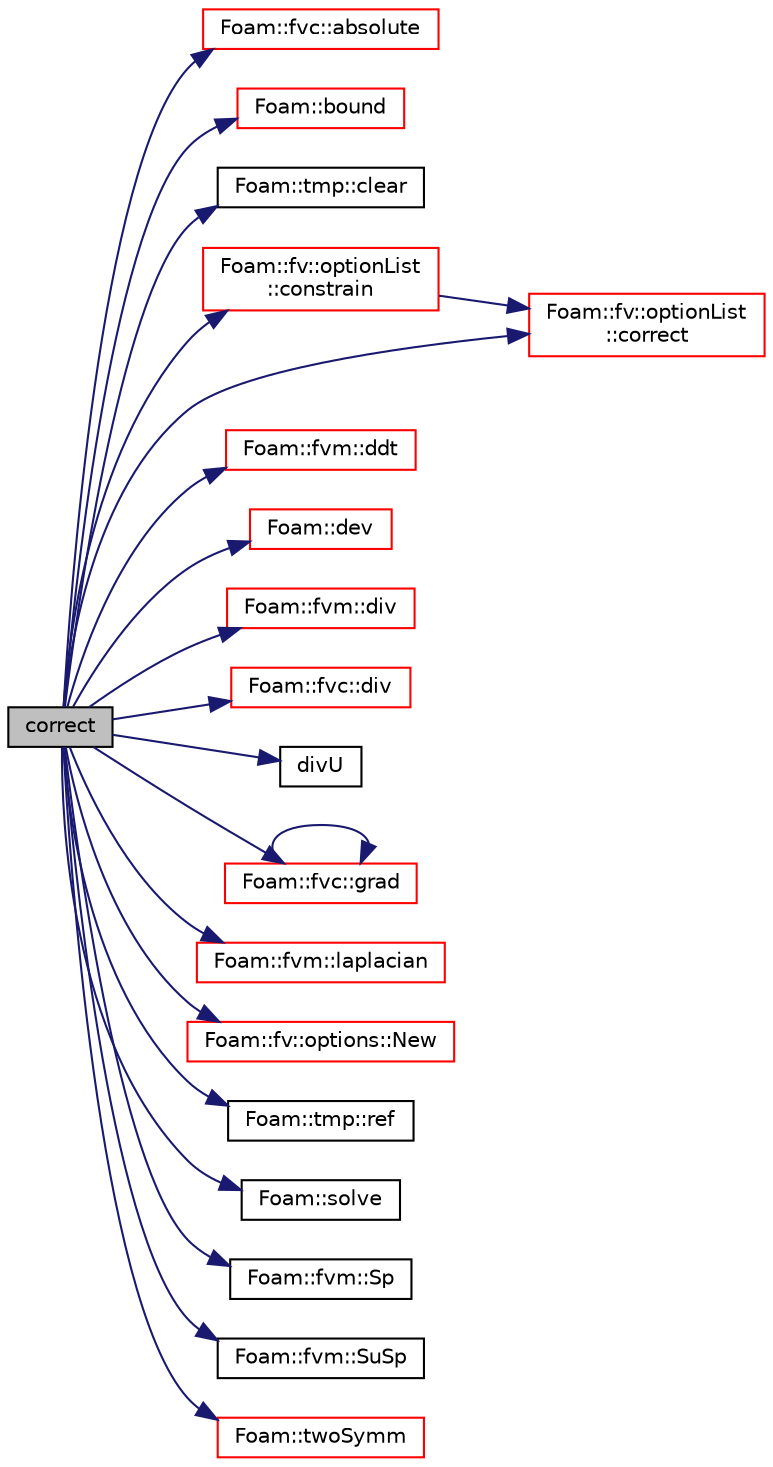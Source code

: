 digraph "correct"
{
  bgcolor="transparent";
  edge [fontname="Helvetica",fontsize="10",labelfontname="Helvetica",labelfontsize="10"];
  node [fontname="Helvetica",fontsize="10",shape=record];
  rankdir="LR";
  Node1057 [label="correct",height=0.2,width=0.4,color="black", fillcolor="grey75", style="filled", fontcolor="black"];
  Node1057 -> Node1058 [color="midnightblue",fontsize="10",style="solid",fontname="Helvetica"];
  Node1058 [label="Foam::fvc::absolute",height=0.2,width=0.4,color="red",URL="$a21861.html#ad0e401d18e49e4db619881bf6671d8bf",tooltip="Return the given relative flux in absolute form. "];
  Node1057 -> Node1387 [color="midnightblue",fontsize="10",style="solid",fontname="Helvetica"];
  Node1387 [label="Foam::bound",height=0.2,width=0.4,color="red",URL="$a21851.html#a334b2a2d0ce7997d360f7a018174a077",tooltip="Bound the given scalar field if it has gone unbounded. "];
  Node1057 -> Node1399 [color="midnightblue",fontsize="10",style="solid",fontname="Helvetica"];
  Node1399 [label="Foam::tmp::clear",height=0.2,width=0.4,color="black",URL="$a27077.html#adf1d9633e64d0de6a36e0af17ccd8163",tooltip="If object pointer points to valid object: "];
  Node1057 -> Node1400 [color="midnightblue",fontsize="10",style="solid",fontname="Helvetica"];
  Node1400 [label="Foam::fv::optionList\l::constrain",height=0.2,width=0.4,color="red",URL="$a22669.html#ab41c286bca1d06f1df7ae33c4f45b1bd",tooltip="Apply constraints to equation. "];
  Node1400 -> Node1407 [color="midnightblue",fontsize="10",style="solid",fontname="Helvetica"];
  Node1407 [label="Foam::fv::optionList\l::correct",height=0.2,width=0.4,color="red",URL="$a22669.html#ae3e6a795c3429c465e44e8953d47e34a",tooltip="Apply correction to field. "];
  Node1057 -> Node1407 [color="midnightblue",fontsize="10",style="solid",fontname="Helvetica"];
  Node1057 -> Node1414 [color="midnightblue",fontsize="10",style="solid",fontname="Helvetica"];
  Node1414 [label="Foam::fvm::ddt",height=0.2,width=0.4,color="red",URL="$a21862.html#a2d88eca98ab69b84af7ddb96e35f5a44"];
  Node1057 -> Node1415 [color="midnightblue",fontsize="10",style="solid",fontname="Helvetica"];
  Node1415 [label="Foam::dev",height=0.2,width=0.4,color="red",URL="$a21851.html#a042ede1d98e91923a7cc5e14e9f86854"];
  Node1057 -> Node1416 [color="midnightblue",fontsize="10",style="solid",fontname="Helvetica"];
  Node1416 [label="Foam::fvm::div",height=0.2,width=0.4,color="red",URL="$a21862.html#a058dd4757c11ae656c8d576632b33d25"];
  Node1057 -> Node1152 [color="midnightblue",fontsize="10",style="solid",fontname="Helvetica"];
  Node1152 [label="Foam::fvc::div",height=0.2,width=0.4,color="red",URL="$a21861.html#a585533948ad80abfe589d920c641f251"];
  Node1057 -> Node1425 [color="midnightblue",fontsize="10",style="solid",fontname="Helvetica"];
  Node1425 [label="divU",height=0.2,width=0.4,color="black",URL="$a39761.html#a09bc63f3dad0c233d722b7374810ad3d"];
  Node1057 -> Node1426 [color="midnightblue",fontsize="10",style="solid",fontname="Helvetica"];
  Node1426 [label="Foam::fvc::grad",height=0.2,width=0.4,color="red",URL="$a21861.html#a7c00ec90ecc15ed3005255e42c52827a"];
  Node1426 -> Node1426 [color="midnightblue",fontsize="10",style="solid",fontname="Helvetica"];
  Node1057 -> Node1428 [color="midnightblue",fontsize="10",style="solid",fontname="Helvetica"];
  Node1428 [label="Foam::fvm::laplacian",height=0.2,width=0.4,color="red",URL="$a21862.html#a05679b154654e47e9f1e2fbd2bc0bae0"];
  Node1057 -> Node1429 [color="midnightblue",fontsize="10",style="solid",fontname="Helvetica"];
  Node1429 [label="Foam::fv::options::New",height=0.2,width=0.4,color="red",URL="$a22673.html#a616ee355e53d26b92cf6a39d39f5c594",tooltip="Construct fvOptions and register to datbase if not present. "];
  Node1057 -> Node1173 [color="midnightblue",fontsize="10",style="solid",fontname="Helvetica"];
  Node1173 [label="Foam::tmp::ref",height=0.2,width=0.4,color="black",URL="$a27077.html#aeaf81e641282874cef07f5b808efc83b",tooltip="Return non-const reference or generate a fatal error. "];
  Node1057 -> Node1442 [color="midnightblue",fontsize="10",style="solid",fontname="Helvetica"];
  Node1442 [label="Foam::solve",height=0.2,width=0.4,color="black",URL="$a21851.html#a8d0243cca6dbaab978da0126875aa319",tooltip="Solve returning the solution statistics given convergence tolerance. "];
  Node1057 -> Node1443 [color="midnightblue",fontsize="10",style="solid",fontname="Helvetica"];
  Node1443 [label="Foam::fvm::Sp",height=0.2,width=0.4,color="black",URL="$a21862.html#a85d1dcca92042fd0a570c31ea79c160d"];
  Node1057 -> Node1444 [color="midnightblue",fontsize="10",style="solid",fontname="Helvetica"];
  Node1444 [label="Foam::fvm::SuSp",height=0.2,width=0.4,color="black",URL="$a21862.html#a834a9d42d65da7370cd7392718236dd4"];
  Node1057 -> Node1445 [color="midnightblue",fontsize="10",style="solid",fontname="Helvetica"];
  Node1445 [label="Foam::twoSymm",height=0.2,width=0.4,color="red",URL="$a21851.html#a446550beb700669a32e76d9b87d5e043"];
}
